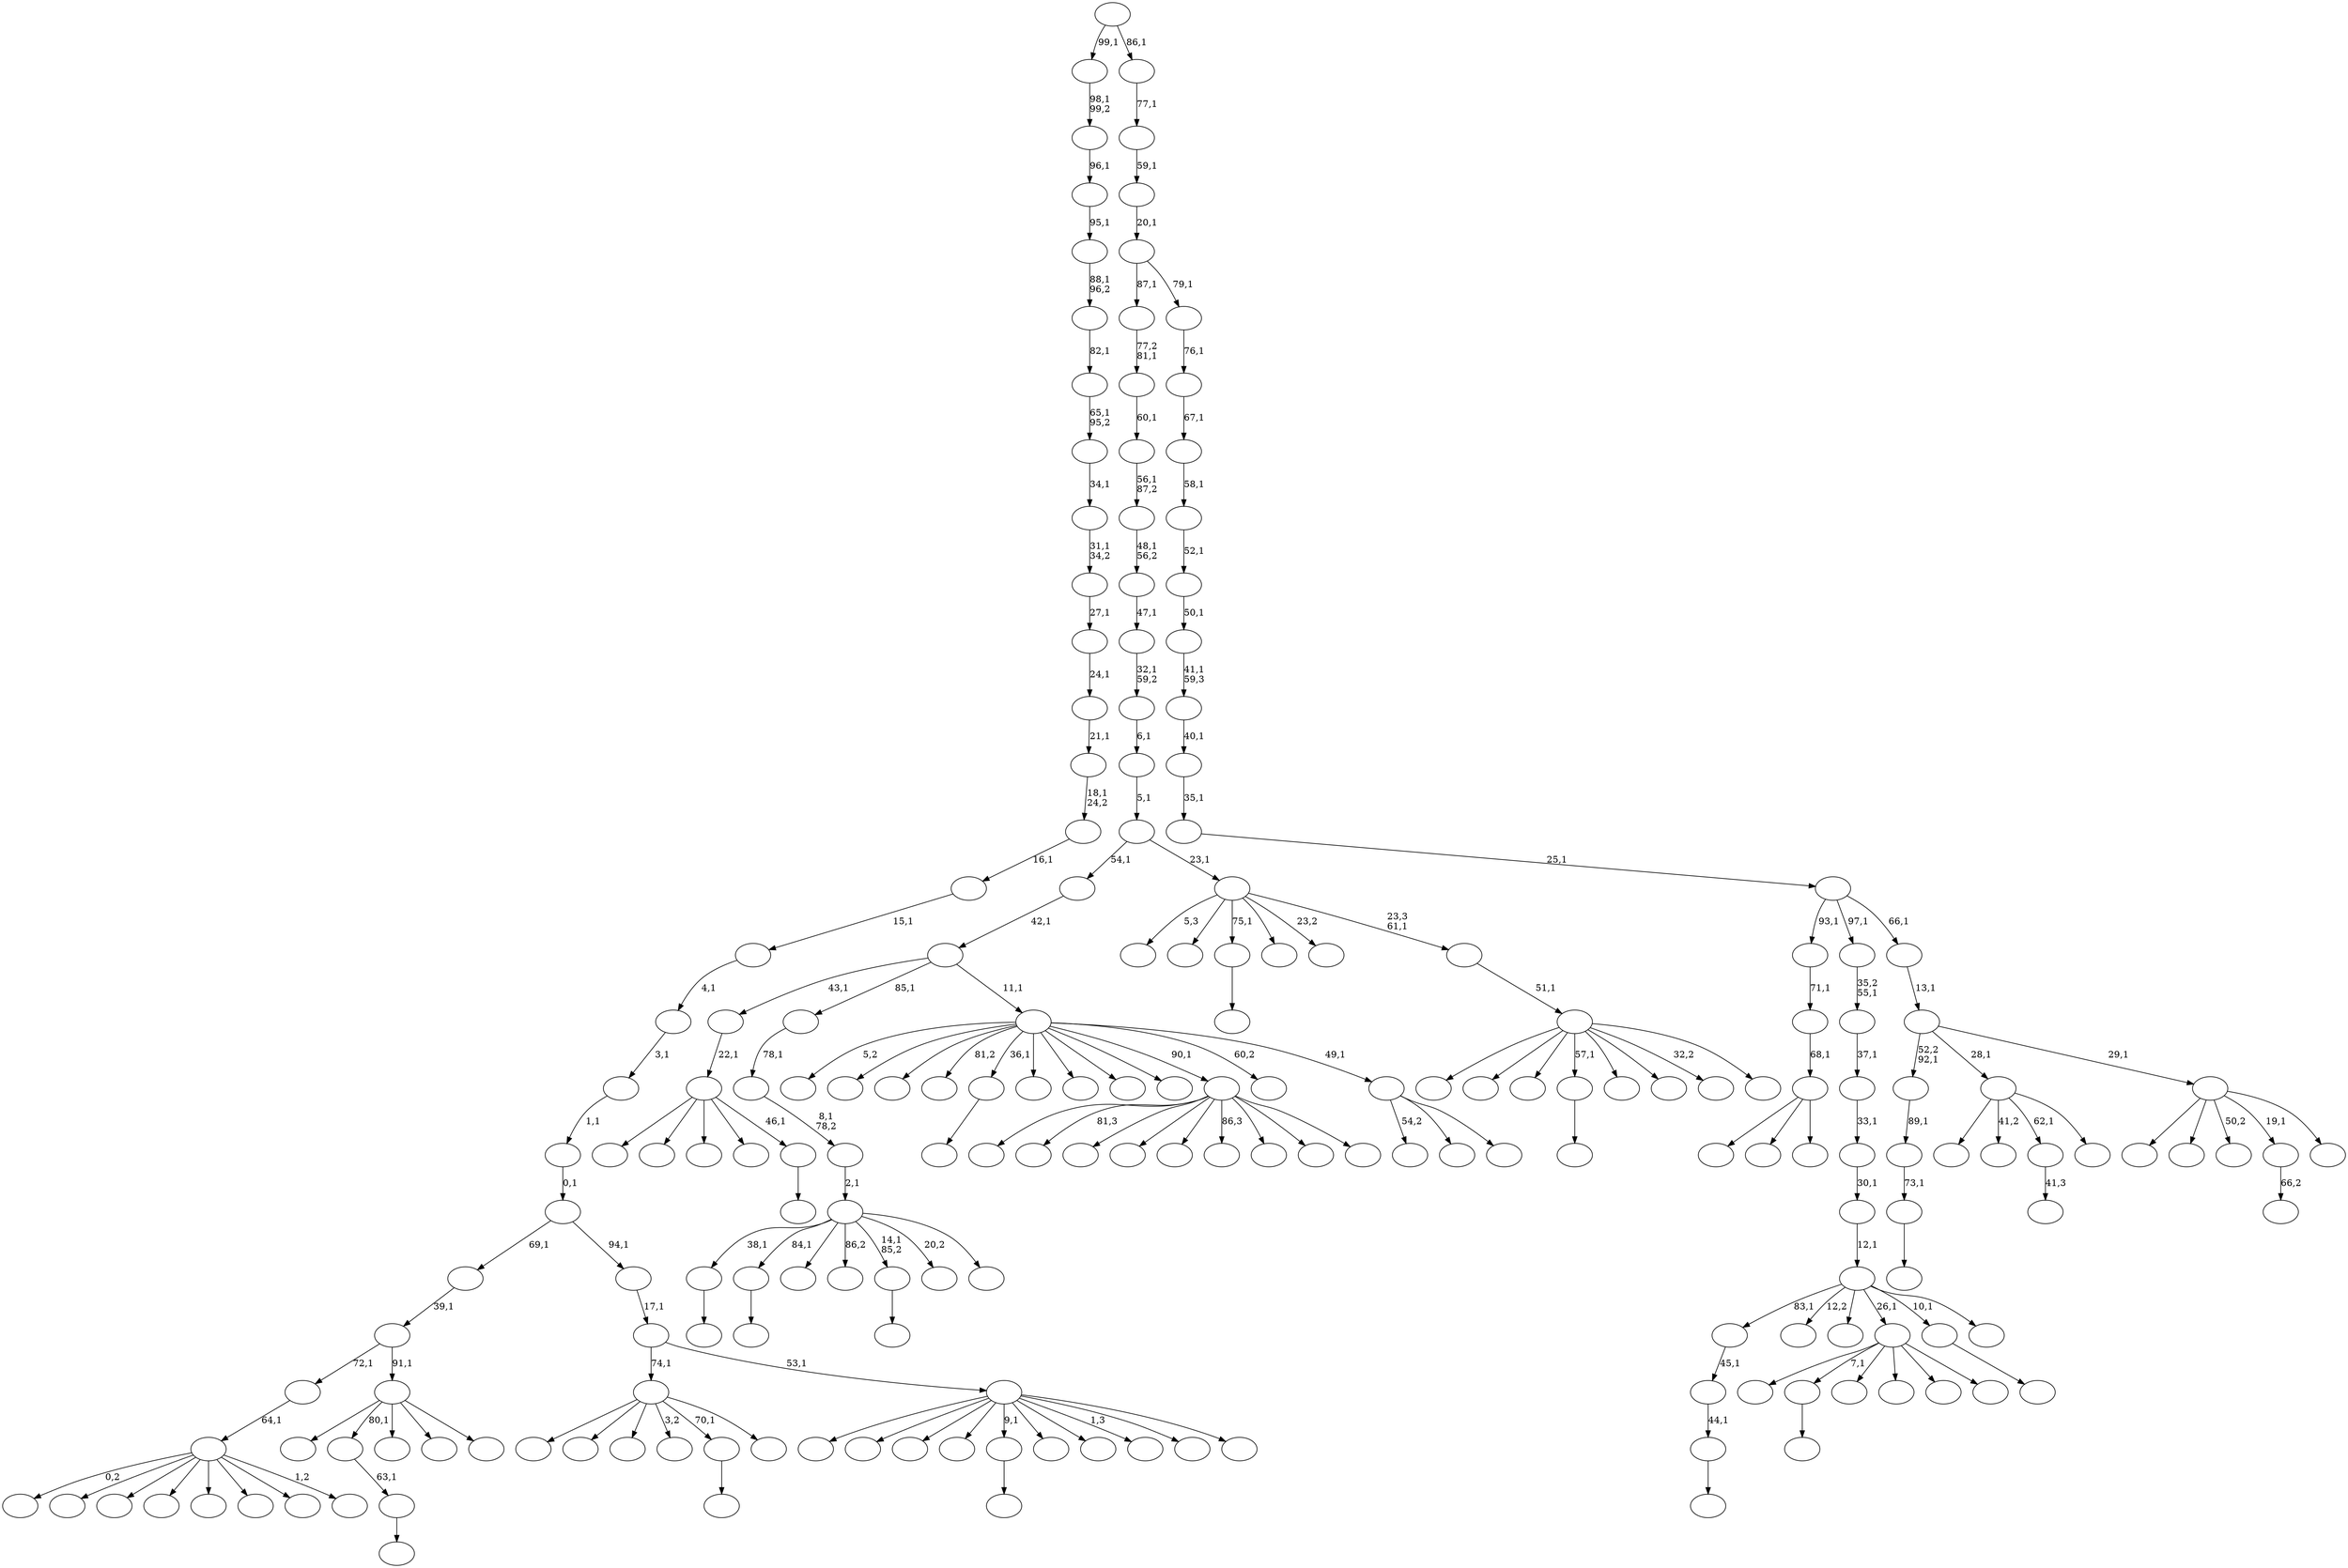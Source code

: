 digraph T {
	200 [label=""]
	199 [label=""]
	198 [label=""]
	197 [label=""]
	196 [label=""]
	195 [label=""]
	194 [label=""]
	193 [label=""]
	192 [label=""]
	191 [label=""]
	190 [label=""]
	189 [label=""]
	188 [label=""]
	187 [label=""]
	186 [label=""]
	185 [label=""]
	184 [label=""]
	183 [label=""]
	182 [label=""]
	181 [label=""]
	180 [label=""]
	179 [label=""]
	178 [label=""]
	177 [label=""]
	176 [label=""]
	175 [label=""]
	174 [label=""]
	173 [label=""]
	172 [label=""]
	171 [label=""]
	170 [label=""]
	169 [label=""]
	168 [label=""]
	167 [label=""]
	166 [label=""]
	165 [label=""]
	164 [label=""]
	163 [label=""]
	162 [label=""]
	161 [label=""]
	160 [label=""]
	159 [label=""]
	158 [label=""]
	157 [label=""]
	156 [label=""]
	155 [label=""]
	154 [label=""]
	153 [label=""]
	152 [label=""]
	151 [label=""]
	150 [label=""]
	149 [label=""]
	148 [label=""]
	147 [label=""]
	146 [label=""]
	145 [label=""]
	144 [label=""]
	143 [label=""]
	142 [label=""]
	141 [label=""]
	140 [label=""]
	139 [label=""]
	138 [label=""]
	137 [label=""]
	136 [label=""]
	135 [label=""]
	134 [label=""]
	133 [label=""]
	132 [label=""]
	131 [label=""]
	130 [label=""]
	129 [label=""]
	128 [label=""]
	127 [label=""]
	126 [label=""]
	125 [label=""]
	124 [label=""]
	123 [label=""]
	122 [label=""]
	121 [label=""]
	120 [label=""]
	119 [label=""]
	118 [label=""]
	117 [label=""]
	116 [label=""]
	115 [label=""]
	114 [label=""]
	113 [label=""]
	112 [label=""]
	111 [label=""]
	110 [label=""]
	109 [label=""]
	108 [label=""]
	107 [label=""]
	106 [label=""]
	105 [label=""]
	104 [label=""]
	103 [label=""]
	102 [label=""]
	101 [label=""]
	100 [label=""]
	99 [label=""]
	98 [label=""]
	97 [label=""]
	96 [label=""]
	95 [label=""]
	94 [label=""]
	93 [label=""]
	92 [label=""]
	91 [label=""]
	90 [label=""]
	89 [label=""]
	88 [label=""]
	87 [label=""]
	86 [label=""]
	85 [label=""]
	84 [label=""]
	83 [label=""]
	82 [label=""]
	81 [label=""]
	80 [label=""]
	79 [label=""]
	78 [label=""]
	77 [label=""]
	76 [label=""]
	75 [label=""]
	74 [label=""]
	73 [label=""]
	72 [label=""]
	71 [label=""]
	70 [label=""]
	69 [label=""]
	68 [label=""]
	67 [label=""]
	66 [label=""]
	65 [label=""]
	64 [label=""]
	63 [label=""]
	62 [label=""]
	61 [label=""]
	60 [label=""]
	59 [label=""]
	58 [label=""]
	57 [label=""]
	56 [label=""]
	55 [label=""]
	54 [label=""]
	53 [label=""]
	52 [label=""]
	51 [label=""]
	50 [label=""]
	49 [label=""]
	48 [label=""]
	47 [label=""]
	46 [label=""]
	45 [label=""]
	44 [label=""]
	43 [label=""]
	42 [label=""]
	41 [label=""]
	40 [label=""]
	39 [label=""]
	38 [label=""]
	37 [label=""]
	36 [label=""]
	35 [label=""]
	34 [label=""]
	33 [label=""]
	32 [label=""]
	31 [label=""]
	30 [label=""]
	29 [label=""]
	28 [label=""]
	27 [label=""]
	26 [label=""]
	25 [label=""]
	24 [label=""]
	23 [label=""]
	22 [label=""]
	21 [label=""]
	20 [label=""]
	19 [label=""]
	18 [label=""]
	17 [label=""]
	16 [label=""]
	15 [label=""]
	14 [label=""]
	13 [label=""]
	12 [label=""]
	11 [label=""]
	10 [label=""]
	9 [label=""]
	8 [label=""]
	7 [label=""]
	6 [label=""]
	5 [label=""]
	4 [label=""]
	3 [label=""]
	2 [label=""]
	1 [label=""]
	0 [label=""]
	196 -> 197 [label=""]
	190 -> 191 [label=""]
	183 -> 184 [label=""]
	178 -> 179 [label=""]
	169 -> 170 [label=""]
	165 -> 166 [label=""]
	164 -> 165 [label="44,1"]
	163 -> 164 [label="45,1"]
	157 -> 158 [label="41,3"]
	140 -> 141 [label=""]
	139 -> 148 [label=""]
	139 -> 147 [label=""]
	139 -> 144 [label=""]
	139 -> 143 [label=""]
	139 -> 140 [label="46,1"]
	138 -> 139 [label="22,1"]
	135 -> 136 [label=""]
	128 -> 129 [label=""]
	124 -> 125 [label=""]
	123 -> 124 [label="63,1"]
	119 -> 120 [label=""]
	110 -> 111 [label=""]
	107 -> 108 [label="66,2"]
	104 -> 194 [label=""]
	104 -> 190 [label="7,1"]
	104 -> 137 [label=""]
	104 -> 132 [label=""]
	104 -> 126 [label=""]
	104 -> 105 [label=""]
	100 -> 101 [label=""]
	97 -> 196 [label="38,1"]
	97 -> 183 [label="84,1"]
	97 -> 152 [label=""]
	97 -> 145 [label="86,2"]
	97 -> 119 [label="14,1\n85,2"]
	97 -> 117 [label="20,2"]
	97 -> 98 [label=""]
	96 -> 97 [label="2,1"]
	95 -> 96 [label="8,1\n78,2"]
	94 -> 95 [label="78,1"]
	90 -> 200 [label=""]
	90 -> 188 [label="81,3"]
	90 -> 168 [label=""]
	90 -> 151 [label=""]
	90 -> 149 [label=""]
	90 -> 131 [label="86,3"]
	90 -> 113 [label=""]
	90 -> 93 [label=""]
	90 -> 91 [label=""]
	88 -> 172 [label=""]
	88 -> 112 [label=""]
	88 -> 89 [label=""]
	87 -> 88 [label="68,1"]
	86 -> 87 [label="71,1"]
	83 -> 199 [label="0,2"]
	83 -> 174 [label=""]
	83 -> 155 [label=""]
	83 -> 146 [label=""]
	83 -> 122 [label=""]
	83 -> 116 [label=""]
	83 -> 109 [label=""]
	83 -> 84 [label="1,2"]
	82 -> 83 [label="64,1"]
	80 -> 81 [label=""]
	79 -> 80 [label="73,1"]
	78 -> 79 [label="89,1"]
	76 -> 193 [label=""]
	76 -> 167 [label="41,2"]
	76 -> 157 [label="62,1"]
	76 -> 77 [label=""]
	73 -> 185 [label=""]
	73 -> 156 [label=""]
	73 -> 142 [label=""]
	73 -> 134 [label="3,2"]
	73 -> 110 [label="70,1"]
	73 -> 74 [label=""]
	70 -> 182 [label="54,2"]
	70 -> 175 [label=""]
	70 -> 71 [label=""]
	69 -> 195 [label="5,2"]
	69 -> 189 [label=""]
	69 -> 186 [label=""]
	69 -> 180 [label="81,2"]
	69 -> 178 [label="36,1"]
	69 -> 162 [label=""]
	69 -> 127 [label=""]
	69 -> 121 [label=""]
	69 -> 106 [label=""]
	69 -> 90 [label="90,1"]
	69 -> 72 [label="60,2"]
	69 -> 70 [label="49,1"]
	68 -> 138 [label="43,1"]
	68 -> 94 [label="85,1"]
	68 -> 69 [label="11,1"]
	67 -> 68 [label="42,1"]
	65 -> 163 [label="83,1"]
	65 -> 159 [label="12,2"]
	65 -> 153 [label=""]
	65 -> 104 [label="26,1"]
	65 -> 100 [label="10,1"]
	65 -> 66 [label=""]
	64 -> 65 [label="12,1"]
	63 -> 64 [label="30,1"]
	62 -> 63 [label="33,1"]
	61 -> 62 [label="37,1"]
	60 -> 61 [label="35,2\n55,1"]
	57 -> 171 [label=""]
	57 -> 123 [label="80,1"]
	57 -> 99 [label=""]
	57 -> 92 [label=""]
	57 -> 58 [label=""]
	56 -> 82 [label="72,1"]
	56 -> 57 [label="91,1"]
	55 -> 56 [label="39,1"]
	53 -> 173 [label=""]
	53 -> 160 [label=""]
	53 -> 150 [label=""]
	53 -> 133 [label=""]
	53 -> 128 [label="9,1"]
	53 -> 115 [label=""]
	53 -> 114 [label=""]
	53 -> 103 [label="1,3"]
	53 -> 75 [label=""]
	53 -> 54 [label=""]
	52 -> 73 [label="74,1"]
	52 -> 53 [label="53,1"]
	51 -> 52 [label="17,1"]
	50 -> 55 [label="69,1"]
	50 -> 51 [label="94,1"]
	49 -> 50 [label="0,1"]
	48 -> 49 [label="1,1"]
	47 -> 48 [label="3,1"]
	46 -> 47 [label="4,1"]
	45 -> 46 [label="15,1"]
	44 -> 45 [label="16,1"]
	43 -> 44 [label="18,1\n24,2"]
	42 -> 43 [label="21,1"]
	41 -> 42 [label="24,1"]
	40 -> 41 [label="27,1"]
	39 -> 40 [label="31,1\n34,2"]
	38 -> 39 [label="34,1"]
	37 -> 38 [label="65,1\n95,2"]
	36 -> 37 [label="82,1"]
	35 -> 36 [label="88,1\n96,2"]
	34 -> 35 [label="95,1"]
	33 -> 34 [label="96,1"]
	32 -> 33 [label="98,1\n99,2"]
	30 -> 192 [label=""]
	30 -> 181 [label=""]
	30 -> 176 [label=""]
	30 -> 169 [label="57,1"]
	30 -> 130 [label=""]
	30 -> 118 [label=""]
	30 -> 102 [label="32,2"]
	30 -> 31 [label=""]
	29 -> 30 [label="51,1"]
	28 -> 198 [label="5,3"]
	28 -> 187 [label=""]
	28 -> 135 [label="75,1"]
	28 -> 85 [label=""]
	28 -> 59 [label="23,2"]
	28 -> 29 [label="23,3\n61,1"]
	27 -> 67 [label="54,1"]
	27 -> 28 [label="23,1"]
	26 -> 27 [label="5,1"]
	25 -> 26 [label="6,1"]
	24 -> 25 [label="32,1\n59,2"]
	23 -> 24 [label="47,1"]
	22 -> 23 [label="48,1\n56,2"]
	21 -> 22 [label="56,1\n87,2"]
	20 -> 21 [label="60,1"]
	19 -> 20 [label="77,2\n81,1"]
	17 -> 177 [label=""]
	17 -> 161 [label=""]
	17 -> 154 [label="50,2"]
	17 -> 107 [label="19,1"]
	17 -> 18 [label=""]
	16 -> 78 [label="52,2\n92,1"]
	16 -> 76 [label="28,1"]
	16 -> 17 [label="29,1"]
	15 -> 16 [label="13,1"]
	14 -> 86 [label="93,1"]
	14 -> 60 [label="97,1"]
	14 -> 15 [label="66,1"]
	13 -> 14 [label="25,1"]
	12 -> 13 [label="35,1"]
	11 -> 12 [label="40,1"]
	10 -> 11 [label="41,1\n59,3"]
	9 -> 10 [label="50,1"]
	8 -> 9 [label="52,1"]
	7 -> 8 [label="58,1"]
	6 -> 7 [label="67,1"]
	5 -> 6 [label="76,1"]
	4 -> 19 [label="87,1"]
	4 -> 5 [label="79,1"]
	3 -> 4 [label="20,1"]
	2 -> 3 [label="59,1"]
	1 -> 2 [label="77,1"]
	0 -> 32 [label="99,1"]
	0 -> 1 [label="86,1"]
}
